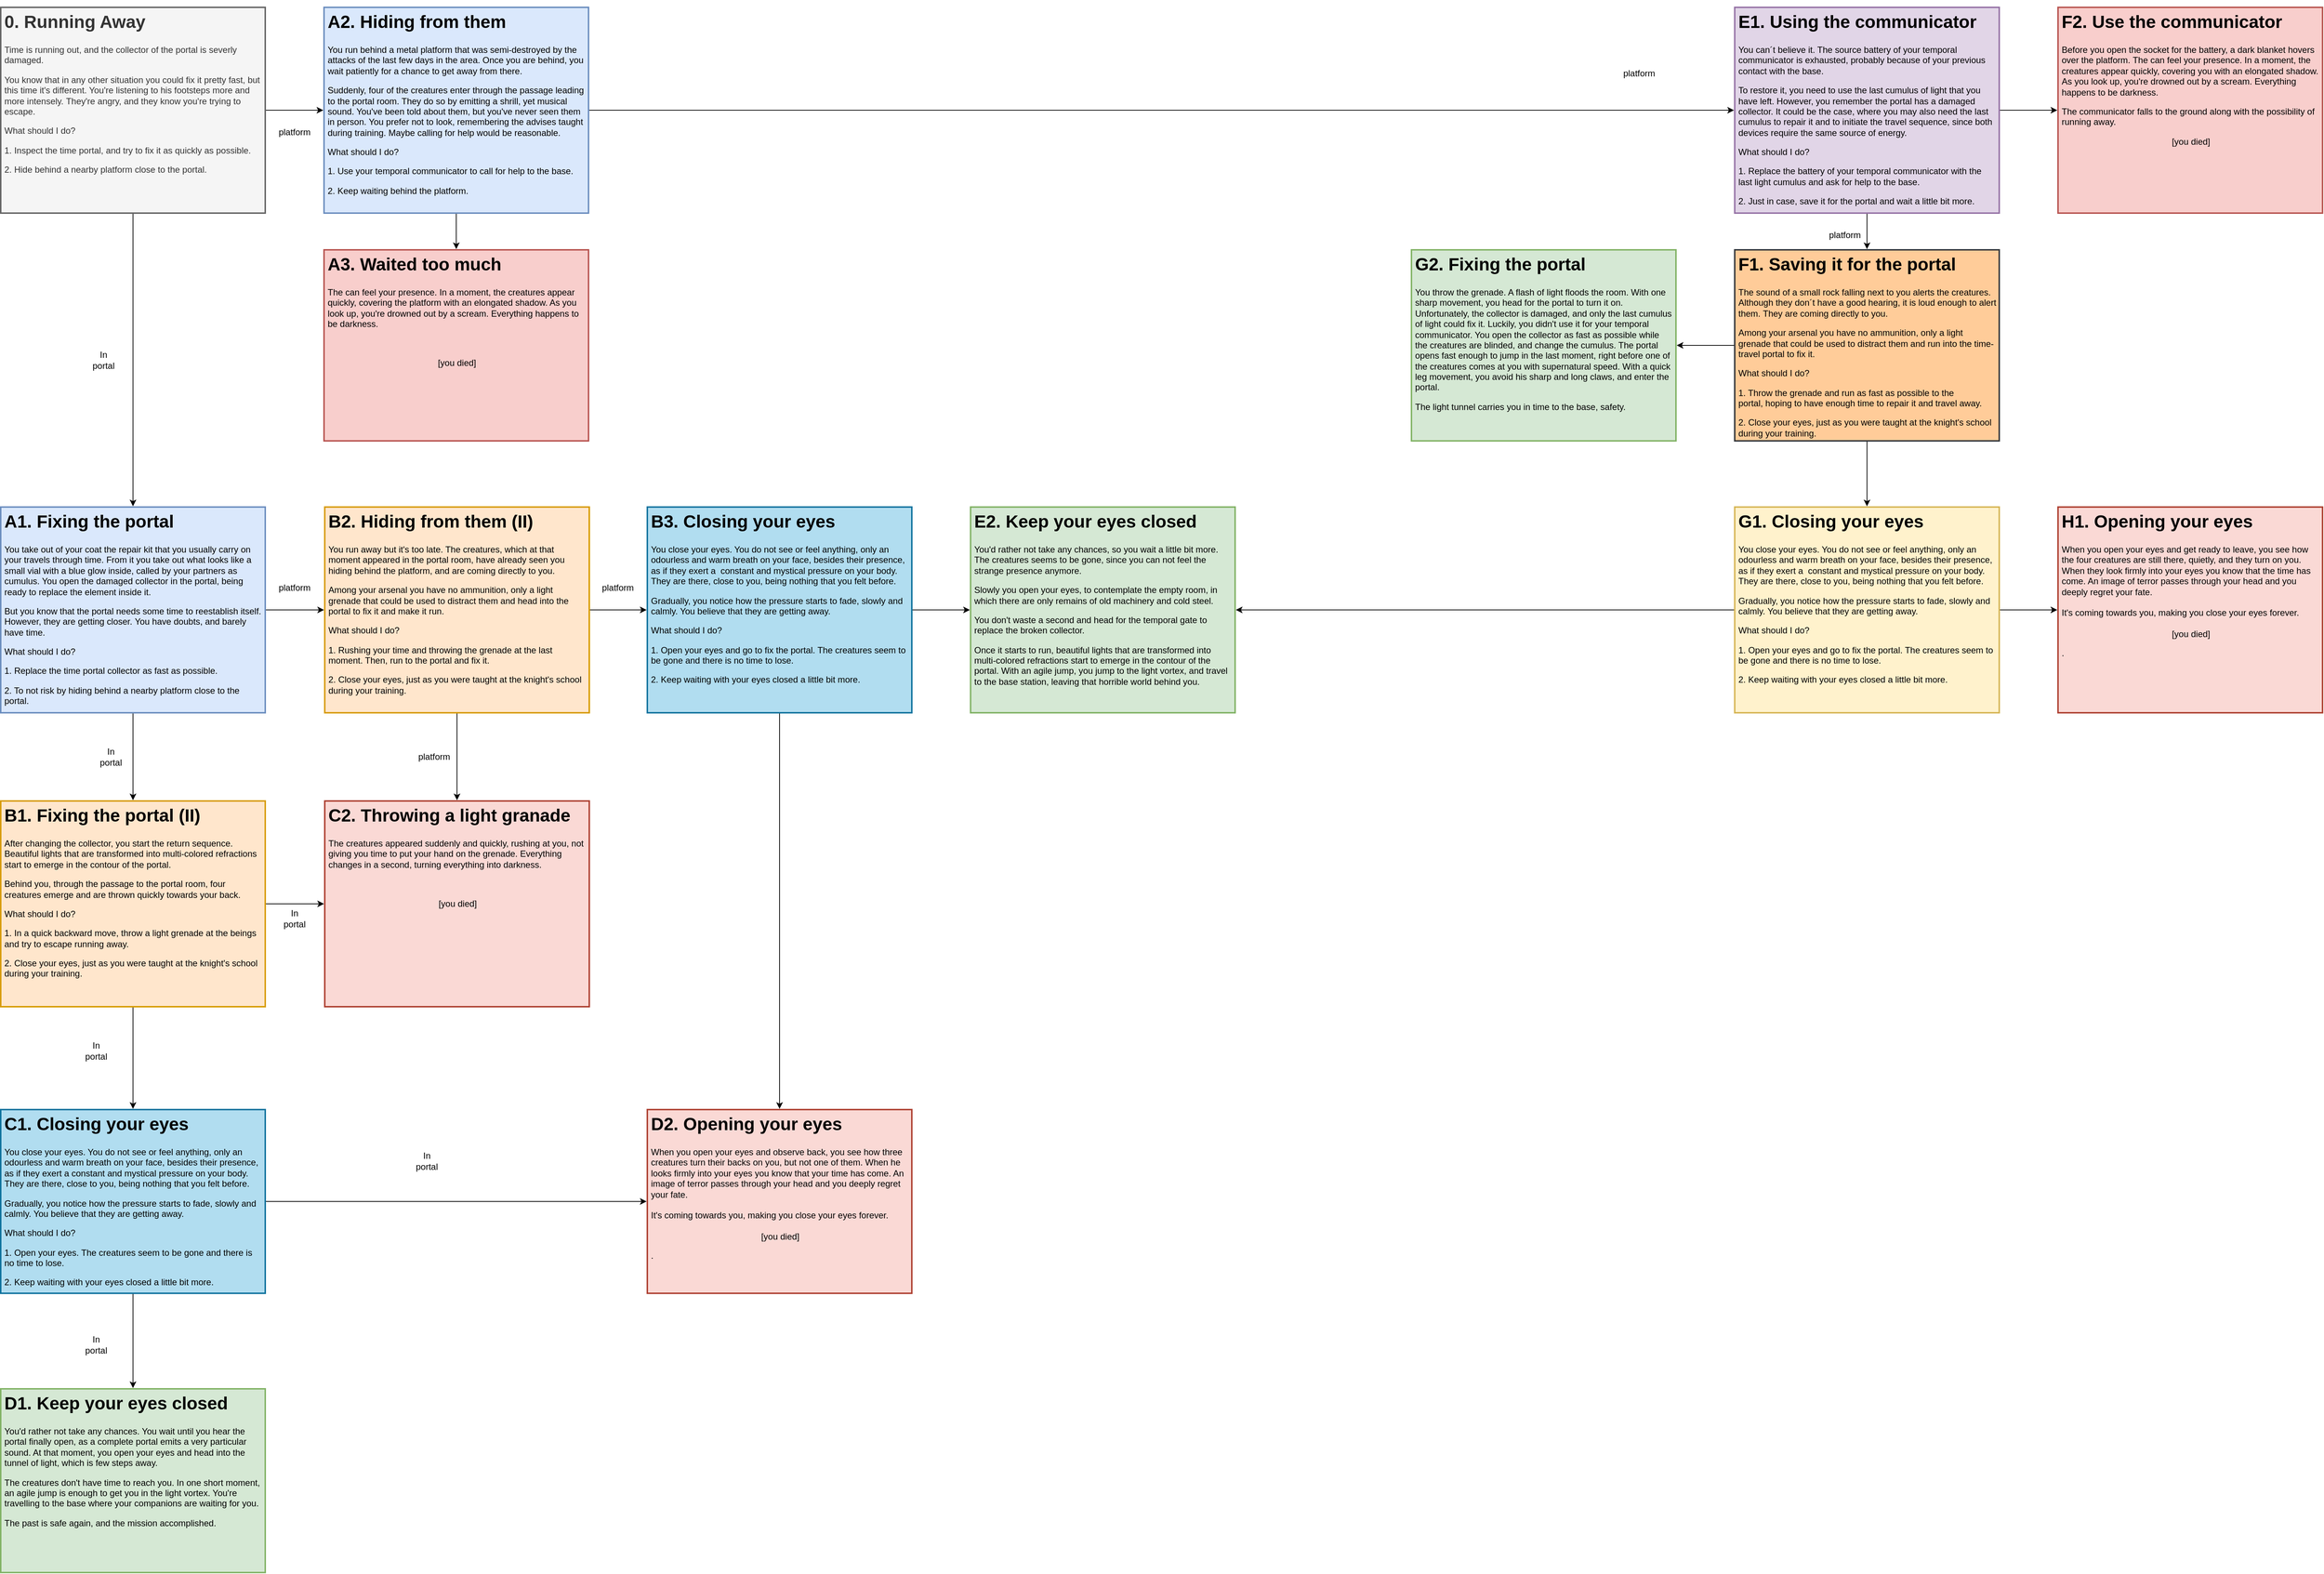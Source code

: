 <mxfile version="13.1.1" type="device"><diagram id="MDW94l8qfj_JnY6pfiFh" name="Page-1"><mxGraphModel dx="1730" dy="913" grid="1" gridSize="10" guides="1" tooltips="1" connect="1" arrows="1" fold="1" page="1" pageScale="1" pageWidth="3300" pageHeight="2339" math="0" shadow="0"><root><mxCell id="0"/><mxCell id="1" parent="0"/><mxCell id="hI9kOCht7CJEDzdXeHBS-5" style="edgeStyle=orthogonalEdgeStyle;rounded=0;orthogonalLoop=1;jettySize=auto;html=1;exitX=0.5;exitY=1;exitDx=0;exitDy=0;entryX=0.5;entryY=0;entryDx=0;entryDy=0;" parent="1" source="hI9kOCht7CJEDzdXeHBS-1" target="hI9kOCht7CJEDzdXeHBS-2" edge="1"><mxGeometry relative="1" as="geometry"/></mxCell><mxCell id="hI9kOCht7CJEDzdXeHBS-1" value="&lt;h1&gt;0. Running Away&lt;/h1&gt;&lt;p&gt;Time is running out, and the collector of the portal is severly damaged.&amp;nbsp;&lt;/p&gt;&lt;p&gt;You know that in any other situation you could fix it pretty fast, but this time it's different. You're listening to his footsteps more and more intensely.&amp;nbsp;&lt;span&gt;They're angry, and they know you're trying to escape.&lt;/span&gt;&lt;/p&gt;&lt;p&gt;What should I do?&lt;/p&gt;&lt;p&gt;1. Inspect the time portal, and try to fix it as quickly as possible.&lt;/p&gt;&lt;p&gt;2. Hide behind a nearby platform close to the portal.&lt;/p&gt;" style="text;html=1;spacing=5;spacingTop=-20;whiteSpace=wrap;overflow=hidden;rounded=0;perimeterSpacing=1;strokeWidth=2;fillColor=#f5f5f5;strokeColor=#666666;fontColor=#333333;" parent="1" vertex="1"><mxGeometry x="40" y="40" width="360" height="280" as="geometry"/></mxCell><mxCell id="hI9kOCht7CJEDzdXeHBS-12" style="edgeStyle=orthogonalEdgeStyle;rounded=0;orthogonalLoop=1;jettySize=auto;html=1;exitX=1;exitY=0.5;exitDx=0;exitDy=0;entryX=0;entryY=0.5;entryDx=0;entryDy=0;" parent="1" source="hI9kOCht7CJEDzdXeHBS-2" target="hI9kOCht7CJEDzdXeHBS-10" edge="1"><mxGeometry relative="1" as="geometry"/></mxCell><mxCell id="hI9kOCht7CJEDzdXeHBS-2" value="&lt;h1&gt;A1. Fixing the portal&lt;/h1&gt;&lt;p&gt;You take out of your coat the repair kit that you usually carry on your travels through time. From it you take out what looks like a small vial with a blue glow inside, called by your partners as cumulus. You open the damaged collector in the portal, being ready to replace the element inside it.&lt;br&gt;&lt;/p&gt;&lt;p&gt;But you know that the portal needs some time to reestablish itself. However, they are getting closer.&amp;nbsp;&lt;span&gt;You have doubts, and barely have time.&lt;/span&gt;&lt;/p&gt;&lt;p&gt;What should I do?&lt;/p&gt;&lt;p&gt;1. Replace the time portal collector as fast as possible.&lt;/p&gt;&lt;p&gt;2. To not risk by hiding behind a nearby platform close to the portal.&lt;/p&gt;" style="text;html=1;spacing=5;spacingTop=-20;whiteSpace=wrap;overflow=hidden;rounded=0;perimeterSpacing=1;strokeWidth=2;fillColor=#dae8fc;strokeColor=#6c8ebf;" parent="1" vertex="1"><mxGeometry x="40" y="720" width="360" height="280" as="geometry"/></mxCell><mxCell id="hI9kOCht7CJEDzdXeHBS-3" value="&lt;h1&gt;A2. Hiding from them&lt;/h1&gt;&lt;p&gt;You run behind a metal platform that was semi-destroyed by the attacks of the last few days in the area. Once you are behind, you wait patiently for a chance to get away from there.&lt;/p&gt;&lt;p&gt;Suddenly, four of the creatures enter through the passage leading to the portal room. They do so by emitting a shrill, yet musical sound. You've been told about them, but you've never seen them in person. You prefer not to look, remembering the advises taught during training. Maybe calling for help would be reasonable.&lt;/p&gt;&lt;p&gt;What should I do?&lt;/p&gt;&lt;p&gt;1. Use your temporal communicator to call for help to the base.&lt;/p&gt;&lt;p&gt;2. Keep waiting behind the platform.&lt;/p&gt;" style="text;html=1;spacing=5;spacingTop=-20;whiteSpace=wrap;overflow=hidden;rounded=0;perimeterSpacing=1;strokeWidth=2;fillColor=#dae8fc;strokeColor=#6c8ebf;" parent="1" vertex="1"><mxGeometry x="480" y="40" width="360" height="280" as="geometry"/></mxCell><mxCell id="hI9kOCht7CJEDzdXeHBS-4" value="" style="endArrow=classic;html=1;exitX=1;exitY=0.5;exitDx=0;exitDy=0;" parent="1" source="hI9kOCht7CJEDzdXeHBS-1" target="hI9kOCht7CJEDzdXeHBS-3" edge="1"><mxGeometry width="50" height="50" relative="1" as="geometry"><mxPoint x="420" y="175" as="sourcePoint"/><mxPoint x="470" y="125" as="targetPoint"/></mxGeometry></mxCell><mxCell id="hI9kOCht7CJEDzdXeHBS-21" value="" style="edgeStyle=orthogonalEdgeStyle;rounded=0;orthogonalLoop=1;jettySize=auto;html=1;" parent="1" source="hI9kOCht7CJEDzdXeHBS-7" target="hI9kOCht7CJEDzdXeHBS-20" edge="1"><mxGeometry relative="1" as="geometry"/></mxCell><mxCell id="hI9kOCht7CJEDzdXeHBS-23" value="" style="edgeStyle=orthogonalEdgeStyle;rounded=0;orthogonalLoop=1;jettySize=auto;html=1;" parent="1" source="hI9kOCht7CJEDzdXeHBS-7" target="hI9kOCht7CJEDzdXeHBS-22" edge="1"><mxGeometry relative="1" as="geometry"/></mxCell><mxCell id="hI9kOCht7CJEDzdXeHBS-7" value="&lt;h1&gt;B1. Fixing the portal (II)&lt;/h1&gt;&lt;p&gt;After changing the collector, you start the return sequence. Beautiful lights that are transformed into multi-colored refractions start to emerge in the contour of the portal.&lt;/p&gt;&lt;p&gt;Behind you, through the passage to the portal room, four creatures emerge and are thrown quickly towards your back.&lt;/p&gt;&lt;p&gt;What should I do?&lt;/p&gt;&lt;p&gt;1. In a quick&amp;nbsp;backward move, throw a light grenade at the beings and try to escape running away.&lt;/p&gt;&lt;p&gt;2. Close your eyes, just as you were taught at the knight's school during your training.&lt;/p&gt;" style="text;html=1;spacing=5;spacingTop=-20;whiteSpace=wrap;overflow=hidden;rounded=0;perimeterSpacing=1;strokeWidth=2;fillColor=#ffe6cc;strokeColor=#d79b00;" parent="1" vertex="1"><mxGeometry x="40" y="1120" width="360" height="280" as="geometry"/></mxCell><mxCell id="hI9kOCht7CJEDzdXeHBS-27" value="" style="edgeStyle=orthogonalEdgeStyle;rounded=0;orthogonalLoop=1;jettySize=auto;html=1;" parent="1" source="hI9kOCht7CJEDzdXeHBS-22" target="hI9kOCht7CJEDzdXeHBS-26" edge="1"><mxGeometry relative="1" as="geometry"/></mxCell><mxCell id="hI9kOCht7CJEDzdXeHBS-29" value="" style="edgeStyle=orthogonalEdgeStyle;rounded=0;orthogonalLoop=1;jettySize=auto;html=1;" parent="1" source="hI9kOCht7CJEDzdXeHBS-22" target="hI9kOCht7CJEDzdXeHBS-28" edge="1"><mxGeometry relative="1" as="geometry"/></mxCell><mxCell id="hI9kOCht7CJEDzdXeHBS-22" value="&lt;h1&gt;C1. Closing your eyes&lt;/h1&gt;&lt;p&gt;You close your eyes. You do not see or feel anything,&amp;nbsp;&lt;span&gt;only an odourless&amp;nbsp;and warm breath on your face, besides their presence, as if they exert a constant and mystical pressure on your body. They are there, close to you, being nothing that you felt before.&lt;/span&gt;&lt;/p&gt;&lt;p&gt;Gradually, you notice how the pressure starts to fade, slowly and calmly. You believe that they are getting away.&lt;/p&gt;&lt;p&gt;What should I do?&lt;/p&gt;&lt;p&gt;1. Open your eyes. The creatures seem to be gone and there is no time to lose.&lt;br&gt;&lt;/p&gt;&lt;p&gt;2. Keep waiting with your eyes closed a little bit more.&lt;/p&gt;" style="text;html=1;spacing=5;spacingTop=-20;whiteSpace=wrap;overflow=hidden;rounded=0;perimeterSpacing=1;strokeWidth=2;fillColor=#b1ddf0;strokeColor=#10739e;" parent="1" vertex="1"><mxGeometry x="40" y="1540" width="360" height="250" as="geometry"/></mxCell><mxCell id="hI9kOCht7CJEDzdXeHBS-28" value="&lt;h1&gt;D1. Keep your eyes closed&lt;/h1&gt;&lt;p&gt;You'd rather not take any chances. You wait until you hear the portal finally open, as a complete portal emits a very particular sound. At that moment, you open your eyes and head into the tunnel of light, which is few steps away.&lt;/p&gt;&lt;p&gt;&lt;span&gt;The creatures don't have time to reach you. In one short moment, an agile jump is enough to get you in the light vortex. You're travelling to the base where your companions are waiting for you.&lt;/span&gt;&lt;br&gt;&lt;/p&gt;&lt;p&gt;The past is safe again, and the mission accomplished.&lt;/p&gt;" style="text;html=1;spacing=5;spacingTop=-20;whiteSpace=wrap;overflow=hidden;rounded=0;perimeterSpacing=1;strokeWidth=2;fillColor=#d5e8d4;strokeColor=#82b366;" parent="1" vertex="1"><mxGeometry x="40" y="1920" width="360" height="250" as="geometry"/></mxCell><mxCell id="hI9kOCht7CJEDzdXeHBS-26" value="&lt;h1&gt;D2. Opening your eyes&lt;/h1&gt;When you open your eyes and observe back, you see how three creatures turn their backs on you, but not one of them. When he looks firmly into your eyes you know that your time has come. An image of terror passes through your head and you deeply regret your fate.&lt;br&gt;&lt;br&gt;It's coming towards you, making you close your eyes forever.&lt;br&gt;&lt;br&gt;&lt;div style=&quot;text-align: center&quot;&gt;&lt;span&gt;[you died]&lt;/span&gt;&lt;/div&gt;&lt;p&gt;&lt;span&gt;.&lt;/span&gt;&lt;br&gt;&lt;/p&gt;" style="text;html=1;spacing=5;spacingTop=-20;whiteSpace=wrap;overflow=hidden;rounded=0;perimeterSpacing=1;strokeWidth=2;fillColor=#fad9d5;strokeColor=#ae4132;" parent="1" vertex="1"><mxGeometry x="920" y="1540" width="360" height="250" as="geometry"/></mxCell><mxCell id="hI9kOCht7CJEDzdXeHBS-20" value="&lt;h1&gt;C2. Throwing a light granade&lt;/h1&gt;&lt;p&gt;The creatures appeared suddenly and quickly, rushing at you, not giving you time to put your hand on the grenade. Everything changes in a second,&amp;nbsp;turning everything into darkness.&lt;br&gt;&lt;/p&gt;&lt;p&gt;&lt;br&gt;&lt;/p&gt;&lt;p style=&quot;text-align: center&quot;&gt;[you died]&lt;/p&gt;" style="text;html=1;spacing=5;spacingTop=-20;whiteSpace=wrap;overflow=hidden;rounded=0;perimeterSpacing=1;strokeWidth=2;fillColor=#fad9d5;strokeColor=#ae4132;" parent="1" vertex="1"><mxGeometry x="481" y="1120" width="360" height="280" as="geometry"/></mxCell><mxCell id="hI9kOCht7CJEDzdXeHBS-8" value="" style="endArrow=classic;html=1;exitX=0.5;exitY=1;exitDx=0;exitDy=0;entryX=0.5;entryY=0;entryDx=0;entryDy=0;" parent="1" source="hI9kOCht7CJEDzdXeHBS-2" target="hI9kOCht7CJEDzdXeHBS-7" edge="1"><mxGeometry width="50" height="50" relative="1" as="geometry"><mxPoint x="480" y="1300" as="sourcePoint"/><mxPoint x="530" y="1250" as="targetPoint"/></mxGeometry></mxCell><mxCell id="nMyV31k_ngFROzxo-nKJ-2" value="" style="edgeStyle=orthogonalEdgeStyle;rounded=0;orthogonalLoop=1;jettySize=auto;html=1;" parent="1" source="hI9kOCht7CJEDzdXeHBS-10" target="nMyV31k_ngFROzxo-nKJ-1" edge="1"><mxGeometry relative="1" as="geometry"/></mxCell><mxCell id="nMyV31k_ngFROzxo-nKJ-13" value="" style="edgeStyle=orthogonalEdgeStyle;rounded=0;orthogonalLoop=1;jettySize=auto;html=1;entryX=0.5;entryY=0;entryDx=0;entryDy=0;" parent="1" source="hI9kOCht7CJEDzdXeHBS-10" target="hI9kOCht7CJEDzdXeHBS-20" edge="1"><mxGeometry relative="1" as="geometry"><mxPoint x="660" y="1079" as="targetPoint"/></mxGeometry></mxCell><mxCell id="hI9kOCht7CJEDzdXeHBS-10" value="&lt;h1&gt;B2. Hiding from them (II)&lt;/h1&gt;&lt;p&gt;You run away but it's too late. The creatures, which at that moment appeared in the portal room, have already seen you hiding behind the platform, and are coming directly to you.&lt;/p&gt;&lt;p&gt;Among your arsenal you have no ammunition, only a light grenade that could be used to distract them and head into the portal to fix it and make it run.&lt;/p&gt;&lt;p&gt;&lt;span&gt;What should I do?&lt;/span&gt;&lt;br&gt;&lt;/p&gt;&lt;p&gt;1.&amp;nbsp;&lt;span&gt;Rushing your time and throwing the grenade at the last moment. Then, run to the portal and fix it.&lt;/span&gt;&lt;/p&gt;&lt;p&gt;2. Close your eyes, just as you were taught at the knight's school during your training.&lt;br&gt;&lt;/p&gt;" style="text;html=1;spacing=5;spacingTop=-20;whiteSpace=wrap;overflow=hidden;rounded=0;perimeterSpacing=1;strokeWidth=2;fillColor=#ffe6cc;strokeColor=#d79b00;" parent="1" vertex="1"><mxGeometry x="481" y="720" width="360" height="280" as="geometry"/></mxCell><mxCell id="hI9kOCht7CJEDzdXeHBS-34" value="" style="edgeStyle=orthogonalEdgeStyle;rounded=0;orthogonalLoop=1;jettySize=auto;html=1;" parent="1" source="hI9kOCht7CJEDzdXeHBS-13" target="hI9kOCht7CJEDzdXeHBS-33" edge="1"><mxGeometry relative="1" as="geometry"/></mxCell><mxCell id="hI9kOCht7CJEDzdXeHBS-35" value="" style="edgeStyle=orthogonalEdgeStyle;rounded=0;orthogonalLoop=1;jettySize=auto;html=1;" parent="1" source="hI9kOCht7CJEDzdXeHBS-13" target="hI9kOCht7CJEDzdXeHBS-32" edge="1"><mxGeometry relative="1" as="geometry"/></mxCell><mxCell id="hI9kOCht7CJEDzdXeHBS-13" value="&lt;h1&gt;E1. Using the communicator&lt;/h1&gt;&lt;p&gt;You can´t believe it. The source battery of your temporal communicator is exhausted, probably because of your previous contact with the base.&lt;/p&gt;&lt;p&gt;To restore it, you need to use the last cumulus of light that you have left. However, you remember the portal has a damaged collector. It could be the case, where you may also need the last cumulus to repair it and to initiate the travel sequence, since both devices require the same source of energy.&lt;/p&gt;&lt;div&gt;&lt;p&gt;What should I do?&lt;/p&gt;&lt;p&gt;1. Replace the battery of your temporal communicator with the last light cumulus and ask for help to the base.&lt;/p&gt;&lt;p&gt;2. Just in case, save it for the portal and wait a little bit more.&lt;/p&gt;&lt;/div&gt;" style="text;html=1;spacing=5;spacingTop=-20;whiteSpace=wrap;overflow=hidden;rounded=0;perimeterSpacing=1;strokeWidth=2;fillColor=#e1d5e7;strokeColor=#9673a6;" parent="1" vertex="1"><mxGeometry x="2400" y="40" width="360" height="280" as="geometry"/></mxCell><mxCell id="hI9kOCht7CJEDzdXeHBS-16" value="&lt;h1&gt;A3. Waited too much&lt;/h1&gt;&lt;p&gt;The can feel your presence. In a moment, the creatures appear quickly, covering the platform with an elongated shadow. As you look up, you're drowned out by a scream.&lt;span&gt;&amp;nbsp;Everything happens to be darkness.&lt;/span&gt;&lt;/p&gt;&lt;p&gt;&lt;br&gt;&lt;/p&gt;&lt;p style=&quot;text-align: center&quot;&gt;[you died]&lt;/p&gt;" style="text;html=1;spacing=5;spacingTop=-20;whiteSpace=wrap;overflow=hidden;rounded=0;perimeterSpacing=1;strokeWidth=2;fillColor=#f8cecc;strokeColor=#b85450;" parent="1" vertex="1"><mxGeometry x="480" y="370" width="360" height="260" as="geometry"/></mxCell><mxCell id="hI9kOCht7CJEDzdXeHBS-17" value="" style="endArrow=classic;html=1;exitX=0.5;exitY=1;exitDx=0;exitDy=0;entryX=0.5;entryY=0;entryDx=0;entryDy=0;" parent="1" source="hI9kOCht7CJEDzdXeHBS-3" target="hI9kOCht7CJEDzdXeHBS-16" edge="1"><mxGeometry width="50" height="50" relative="1" as="geometry"><mxPoint x="840" y="190" as="sourcePoint"/><mxPoint x="890" y="140" as="targetPoint"/></mxGeometry></mxCell><mxCell id="hI9kOCht7CJEDzdXeHBS-37" value="" style="edgeStyle=orthogonalEdgeStyle;rounded=0;orthogonalLoop=1;jettySize=auto;html=1;" parent="1" source="hI9kOCht7CJEDzdXeHBS-32" target="hI9kOCht7CJEDzdXeHBS-36" edge="1"><mxGeometry relative="1" as="geometry"/></mxCell><mxCell id="hI9kOCht7CJEDzdXeHBS-32" value="&lt;h1&gt;F1. Saving it for the portal&lt;/h1&gt;&lt;div&gt;&lt;p&gt;The sound of a small rock falling next to you alerts the creatures. Although they don´t have a good hearing, it is loud enough to alert them.&amp;nbsp;&lt;span&gt;They are coming directly to you.&lt;/span&gt;&lt;/p&gt;&lt;p&gt;Among your arsenal you have no ammunition, only a light grenade that could be used to distract them and run into the time-travel portal to fix it.&lt;/p&gt;&lt;p&gt;What should I do?&lt;br&gt;&lt;/p&gt;&lt;p&gt;1. Throw the grenade and run as fast as possible to the portal,&amp;nbsp;hoping to have enough time to repair it and travel away.&amp;nbsp;&lt;/p&gt;&lt;p&gt;2. Close your eyes, just as you were taught at the knight's school during your training.&lt;/p&gt;&lt;/div&gt;" style="text;html=1;spacing=5;spacingTop=-20;whiteSpace=wrap;overflow=hidden;rounded=0;perimeterSpacing=1;strokeWidth=2;fillColor=#ffcc99;strokeColor=#36393d;" parent="1" vertex="1"><mxGeometry x="2400" y="370" width="360" height="260" as="geometry"/></mxCell><mxCell id="hI9kOCht7CJEDzdXeHBS-36" value="&lt;h1&gt;G2. Fixing the portal&lt;/h1&gt;&lt;div&gt;&lt;p&gt;You throw the grenade. A flash of light floods the room. With one sharp movement, you head for the portal to turn it on. Unfortunately, the collector is damaged, and only the last cumulus of light could fix it.&amp;nbsp;Luckily, you didn't use it for your temporal communicator. You open the collector as fast as possible while the creatures are blinded, and change the cumulus. The portal opens fast enough to jump in the last moment, right before one of the creatures comes at you with supernatural speed. With a quick leg movement, you avoid his sharp and long claws, and enter the portal.&lt;/p&gt;&lt;p&gt;The light tunnel carries you in time to the base, safety.&lt;/p&gt;&lt;/div&gt;" style="text;html=1;spacing=5;spacingTop=-20;whiteSpace=wrap;overflow=hidden;rounded=0;perimeterSpacing=1;strokeWidth=2;fillColor=#d5e8d4;strokeColor=#82b366;" parent="1" vertex="1"><mxGeometry x="1960" y="370" width="360" height="260" as="geometry"/></mxCell><mxCell id="hI9kOCht7CJEDzdXeHBS-33" value="&lt;h1&gt;F2. Use the communicator&lt;/h1&gt;&lt;p&gt;Before you open the socket for the battery, a&lt;span&gt;&amp;nbsp;dark blanket hovers over the platform.&amp;nbsp;&lt;/span&gt;&lt;span&gt;The can feel your presence. In a moment, the creatures appear quickly, covering you with an elongated shadow. As you look up, you're drowned out by a scream.&lt;/span&gt;&lt;span&gt;&amp;nbsp;Everything happens to be darkness.&lt;/span&gt;&lt;/p&gt;&lt;p&gt;&lt;span&gt;The communicator falls to the ground along with the possibility of running away.&lt;/span&gt;&lt;br&gt;&lt;/p&gt;&lt;p style=&quot;text-align: center&quot;&gt;[you died]&lt;/p&gt;" style="text;html=1;spacing=5;spacingTop=-20;whiteSpace=wrap;overflow=hidden;rounded=0;perimeterSpacing=1;strokeWidth=2;fillColor=#f8cecc;strokeColor=#b85450;" parent="1" vertex="1"><mxGeometry x="2840" y="40" width="360" height="280" as="geometry"/></mxCell><mxCell id="hI9kOCht7CJEDzdXeHBS-44" value="" style="edgeStyle=orthogonalEdgeStyle;rounded=0;orthogonalLoop=1;jettySize=auto;html=1;" parent="1" source="hI9kOCht7CJEDzdXeHBS-40" target="hI9kOCht7CJEDzdXeHBS-43" edge="1"><mxGeometry relative="1" as="geometry"/></mxCell><mxCell id="hI9kOCht7CJEDzdXeHBS-40" value="&lt;h1&gt;G1. Closing your eyes&lt;/h1&gt;&lt;p&gt;You close your eyes. You do not see or feel anything,&amp;nbsp;only an odourless&amp;nbsp;and warm breath on your face, besides their presence, as if they exert a&amp;nbsp; constant and mystical pressure on your body. They are there, close to you, being nothing that you felt before.&lt;/p&gt;&lt;p&gt;Gradually, you notice how the pressure starts to fade, slowly and calmly. You believe that they are getting away.&lt;/p&gt;&lt;p&gt;What should I do?&lt;/p&gt;&lt;p&gt;1. Open your eyes and go to fix the portal. The creatures seem to be gone and there is no time to lose.&lt;br&gt;&lt;/p&gt;&lt;p&gt;2. Keep waiting with your eyes closed a little bit more.&lt;/p&gt;" style="text;html=1;spacing=5;spacingTop=-20;whiteSpace=wrap;overflow=hidden;rounded=0;perimeterSpacing=1;strokeWidth=2;fillColor=#fff2cc;strokeColor=#d6b656;" parent="1" vertex="1"><mxGeometry x="2400" y="720" width="360" height="280" as="geometry"/></mxCell><mxCell id="hI9kOCht7CJEDzdXeHBS-42" value="" style="endArrow=classic;html=1;exitX=0.5;exitY=1;exitDx=0;exitDy=0;entryX=0.5;entryY=0;entryDx=0;entryDy=0;" parent="1" source="hI9kOCht7CJEDzdXeHBS-32" target="hI9kOCht7CJEDzdXeHBS-40" edge="1"><mxGeometry width="50" height="50" relative="1" as="geometry"><mxPoint x="2580" y="669.289" as="sourcePoint"/><mxPoint x="2630" y="660" as="targetPoint"/></mxGeometry></mxCell><mxCell id="hI9kOCht7CJEDzdXeHBS-43" value="&lt;h1&gt;H1. Opening your eyes&lt;/h1&gt;When you open your eyes and get ready to leave, you see how the four creatures are still there, quietly, and they turn on you. When they look firmly into your eyes you know that the time has come. An image of terror passes through your head and you deeply regret your fate.&lt;br&gt;&lt;br&gt;It's coming towards you, making you close your eyes forever.&lt;br&gt;&lt;br&gt;&lt;div style=&quot;text-align: center&quot;&gt;&lt;span&gt;[you died]&lt;/span&gt;&lt;/div&gt;&lt;p&gt;&lt;span&gt;.&lt;/span&gt;&lt;br&gt;&lt;/p&gt;" style="text;html=1;spacing=5;spacingTop=-20;whiteSpace=wrap;overflow=hidden;rounded=0;perimeterSpacing=1;strokeWidth=2;fillColor=#fad9d5;strokeColor=#ae4132;" parent="1" vertex="1"><mxGeometry x="2840" y="720" width="360" height="280" as="geometry"/></mxCell><mxCell id="nMyV31k_ngFROzxo-nKJ-17" value="" style="edgeStyle=orthogonalEdgeStyle;rounded=0;orthogonalLoop=1;jettySize=auto;html=1;" parent="1" source="nMyV31k_ngFROzxo-nKJ-1" target="nMyV31k_ngFROzxo-nKJ-4" edge="1"><mxGeometry relative="1" as="geometry"/></mxCell><mxCell id="nMyV31k_ngFROzxo-nKJ-1" value="&lt;h1&gt;B3. Closing your eyes&lt;/h1&gt;&lt;p&gt;You close your eyes. You do not see or feel anything,&amp;nbsp;&lt;span&gt;only an odourless&amp;nbsp;and warm breath on your face, besides their presence, as if they exert a&amp;nbsp; constant and mystical pressure on your body. They are there, close to you, being nothing that you felt before.&lt;/span&gt;&lt;/p&gt;&lt;p&gt;Gradually, you notice how the pressure starts to fade, slowly and calmly. You believe that they are getting away.&lt;/p&gt;&lt;p&gt;What should I do?&lt;/p&gt;&lt;p&gt;1. Open your eyes and go to fix the portal. The creatures seem to be gone and there is no time to lose.&lt;br&gt;&lt;/p&gt;&lt;p&gt;2. Keep waiting with your eyes closed a little bit more.&lt;/p&gt;" style="text;html=1;spacing=5;spacingTop=-20;whiteSpace=wrap;overflow=hidden;rounded=0;perimeterSpacing=1;strokeWidth=2;fillColor=#b1ddf0;strokeColor=#10739e;" parent="1" vertex="1"><mxGeometry x="920" y="720" width="360" height="280" as="geometry"/></mxCell><mxCell id="nMyV31k_ngFROzxo-nKJ-4" value="&lt;h1&gt;E2. Keep your eyes closed&lt;/h1&gt;&lt;p&gt;You'd rather not take any chances, so you wait a little bit more. The creatures seems to be gone, since you can not feel the strange presence anymore.&amp;nbsp;&lt;/p&gt;&lt;p&gt;&lt;span&gt;Slowly you open your eyes, to contemplate the empty room, in which there are only remains of old machinery and cold steel.&amp;nbsp;&lt;/span&gt;&lt;/p&gt;&lt;p&gt;You don't waste a second and head for the temporal gate to replace the broken collector.&amp;nbsp;&lt;/p&gt;Once it starts to run, beautiful lights that are transformed into multi-colored refractions start to emerge in the contour of the portal. With an agile jump, you jump to the light vortex, and travel to the base station, leaving that horrible world behind you.&lt;br&gt;&lt;br&gt;&lt;p&gt;&lt;br&gt;&lt;/p&gt;&lt;p&gt;&lt;br&gt;&lt;/p&gt;" style="text;html=1;spacing=5;spacingTop=-20;whiteSpace=wrap;overflow=hidden;rounded=0;perimeterSpacing=1;strokeWidth=2;fillColor=#d5e8d4;strokeColor=#82b366;" parent="1" vertex="1"><mxGeometry x="1360" y="720" width="360" height="280" as="geometry"/></mxCell><mxCell id="nMyV31k_ngFROzxo-nKJ-10" value="" style="endArrow=classic;html=1;exitX=1;exitY=0.5;exitDx=0;exitDy=0;entryX=0;entryY=0.5;entryDx=0;entryDy=0;" parent="1" source="hI9kOCht7CJEDzdXeHBS-3" target="hI9kOCht7CJEDzdXeHBS-13" edge="1"><mxGeometry width="50" height="50" relative="1" as="geometry"><mxPoint x="940" y="270" as="sourcePoint"/><mxPoint x="990" y="220" as="targetPoint"/></mxGeometry></mxCell><mxCell id="nMyV31k_ngFROzxo-nKJ-18" value="" style="endArrow=classic;html=1;exitX=0.5;exitY=1;exitDx=0;exitDy=0;entryX=0.5;entryY=0;entryDx=0;entryDy=0;" parent="1" source="nMyV31k_ngFROzxo-nKJ-1" target="hI9kOCht7CJEDzdXeHBS-26" edge="1"><mxGeometry width="50" height="50" relative="1" as="geometry"><mxPoint x="1140" y="1510" as="sourcePoint"/><mxPoint x="1190" y="1460" as="targetPoint"/></mxGeometry></mxCell><mxCell id="nMyV31k_ngFROzxo-nKJ-19" value="In portal" style="text;html=1;strokeColor=none;fillColor=none;align=center;verticalAlign=middle;whiteSpace=wrap;rounded=0;" parent="1" vertex="1"><mxGeometry x="160" y="510" width="40" height="20" as="geometry"/></mxCell><mxCell id="nMyV31k_ngFROzxo-nKJ-22" value="In portal" style="text;html=1;strokeColor=none;fillColor=none;align=center;verticalAlign=middle;whiteSpace=wrap;rounded=0;" parent="1" vertex="1"><mxGeometry x="170" y="1050" width="40" height="20" as="geometry"/></mxCell><mxCell id="nMyV31k_ngFROzxo-nKJ-23" value="In portal" style="text;html=1;strokeColor=none;fillColor=none;align=center;verticalAlign=middle;whiteSpace=wrap;rounded=0;" parent="1" vertex="1"><mxGeometry x="150" y="1450" width="40" height="20" as="geometry"/></mxCell><mxCell id="nMyV31k_ngFROzxo-nKJ-24" value="In portal" style="text;html=1;strokeColor=none;fillColor=none;align=center;verticalAlign=middle;whiteSpace=wrap;rounded=0;" parent="1" vertex="1"><mxGeometry x="150" y="1850" width="40" height="20" as="geometry"/></mxCell><mxCell id="nMyV31k_ngFROzxo-nKJ-25" value="In portal" style="text;html=1;strokeColor=none;fillColor=none;align=center;verticalAlign=middle;whiteSpace=wrap;rounded=0;" parent="1" vertex="1"><mxGeometry x="420" y="1270" width="40" height="20" as="geometry"/></mxCell><mxCell id="nMyV31k_ngFROzxo-nKJ-26" value="In portal" style="text;html=1;strokeColor=none;fillColor=none;align=center;verticalAlign=middle;whiteSpace=wrap;rounded=0;" parent="1" vertex="1"><mxGeometry x="600" y="1600" width="40" height="20" as="geometry"/></mxCell><mxCell id="nMyV31k_ngFROzxo-nKJ-27" value="platform" style="text;html=1;strokeColor=none;fillColor=none;align=center;verticalAlign=middle;whiteSpace=wrap;rounded=0;" parent="1" vertex="1"><mxGeometry x="420" y="820" width="40" height="20" as="geometry"/></mxCell><mxCell id="nMyV31k_ngFROzxo-nKJ-28" value="platform" style="text;html=1;strokeColor=none;fillColor=none;align=center;verticalAlign=middle;whiteSpace=wrap;rounded=0;" parent="1" vertex="1"><mxGeometry x="610" y="1050" width="40" height="20" as="geometry"/></mxCell><mxCell id="nMyV31k_ngFROzxo-nKJ-29" value="platform" style="text;html=1;strokeColor=none;fillColor=none;align=center;verticalAlign=middle;whiteSpace=wrap;rounded=0;" parent="1" vertex="1"><mxGeometry x="860" y="820" width="40" height="20" as="geometry"/></mxCell><mxCell id="nMyV31k_ngFROzxo-nKJ-30" value="platform" style="text;html=1;strokeColor=none;fillColor=none;align=center;verticalAlign=middle;whiteSpace=wrap;rounded=0;" parent="1" vertex="1"><mxGeometry x="420" y="200" width="40" height="20" as="geometry"/></mxCell><mxCell id="nMyV31k_ngFROzxo-nKJ-31" value="platform" style="text;html=1;strokeColor=none;fillColor=none;align=center;verticalAlign=middle;whiteSpace=wrap;rounded=0;" parent="1" vertex="1"><mxGeometry x="2250" y="120" width="40" height="20" as="geometry"/></mxCell><mxCell id="nMyV31k_ngFROzxo-nKJ-32" value="platform" style="text;html=1;strokeColor=none;fillColor=none;align=center;verticalAlign=middle;whiteSpace=wrap;rounded=0;" parent="1" vertex="1"><mxGeometry x="2530" y="340" width="40" height="20" as="geometry"/></mxCell><mxCell id="nMyV31k_ngFROzxo-nKJ-33" value="" style="endArrow=classic;html=1;exitX=0;exitY=0.5;exitDx=0;exitDy=0;entryX=1;entryY=0.5;entryDx=0;entryDy=0;" parent="1" source="hI9kOCht7CJEDzdXeHBS-40" target="nMyV31k_ngFROzxo-nKJ-4" edge="1"><mxGeometry width="50" height="50" relative="1" as="geometry"><mxPoint x="2080" y="770" as="sourcePoint"/><mxPoint x="2130" y="720" as="targetPoint"/></mxGeometry></mxCell></root></mxGraphModel></diagram></mxfile>